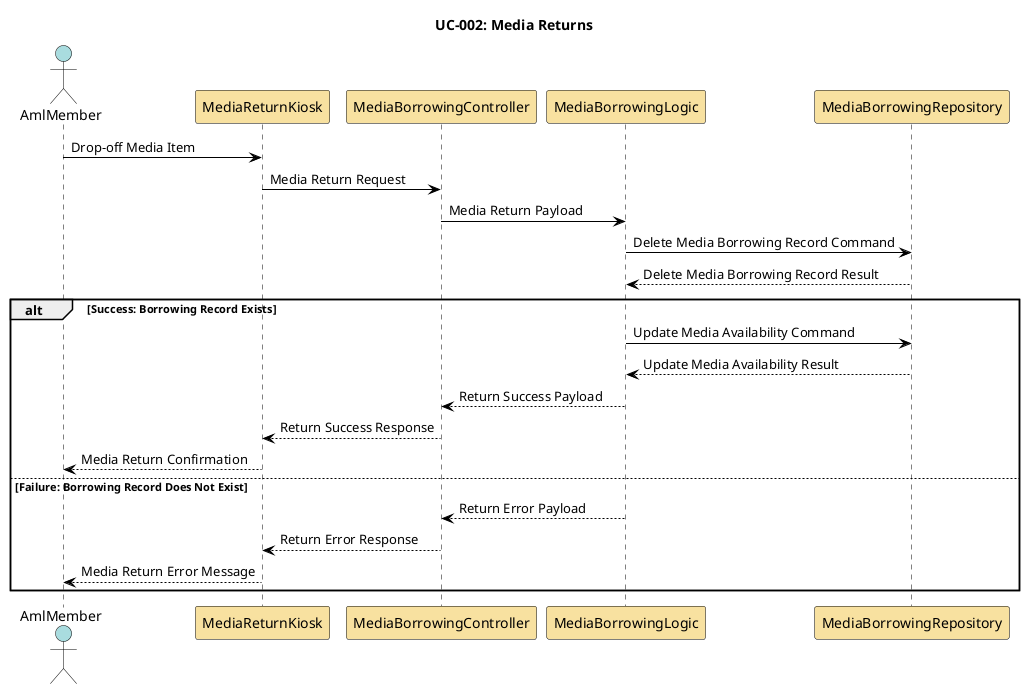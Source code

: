 @startuml media-returns

skinparam sequence {
    ActorBorderColor Black
    ActorBackgroundColor #A9DCDF
    ParticipantBorderColor Black
    ParticipantBackgroundColor #F8E1A0
    LifeLineBorderColor Black
    LifeLineBackgroundColor White
    NoteBorderColor Black
    NoteBackgroundColor #FEFECE
    ArrowColor Black
    ArrowThickness 1
    ActivationBorderColor Black
    ActivationBackgroundColor #B3E2CD
}

title UC-002: Media Returns

actor AmlMember as aml_member
participant MediaReturnKiosk as kiosk
participant MediaBorrowingController as media_borrowing_controller
participant MediaBorrowingLogic as media_borrowing_logic
participant MediaBorrowingRepository as media_borrowing_repo

aml_member -> kiosk: Drop-off Media Item
kiosk -> media_borrowing_controller: Media Return Request
media_borrowing_controller -> media_borrowing_logic: Media Return Payload
media_borrowing_logic -> media_borrowing_repo: Delete Media Borrowing Record Command
media_borrowing_repo --> media_borrowing_logic: Delete Media Borrowing Record Result
alt Success: Borrowing Record Exists
media_borrowing_logic -> media_borrowing_repo: Update Media Availability Command
media_borrowing_repo --> media_borrowing_logic: Update Media Availability Result
media_borrowing_logic --> media_borrowing_controller: Return Success Payload
media_borrowing_controller --> kiosk: Return Success Response
kiosk --> aml_member: Media Return Confirmation
else Failure: Borrowing Record Does Not Exist
media_borrowing_logic --> media_borrowing_controller: Return Error Payload
media_borrowing_controller --> kiosk: Return Error Response
kiosk --> aml_member: Media Return Error Message

end

@enduml


